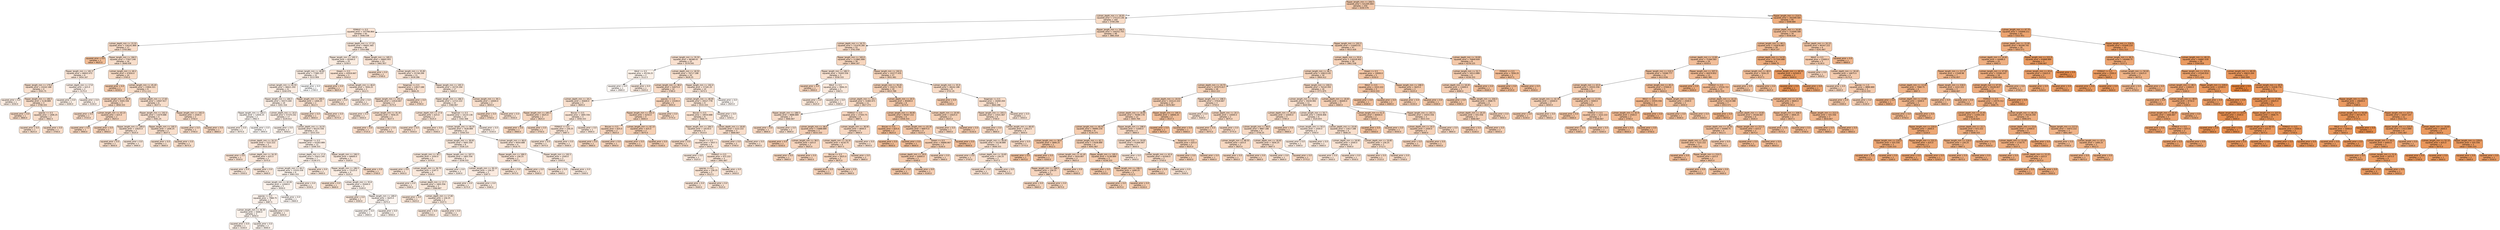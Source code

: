 digraph Tree {
node [shape=box, style="filled, rounded", color="black", fontname="helvetica"] ;
edge [fontname="helvetica"] ;
0 [label="flipper_length_mm <= 206.5\nsquared_error = 631495.804\nsamples = 259\nvalue = 4200.579", fillcolor="#f4caac"] ;
1 [label="culmen_depth_mm <= 18.05\nsquared_error = 175123.136\nsamples = 164\nvalue = 3709.299", fillcolor="#f8dcc7"] ;
0 -> 1 [labeldistance=2.5, labelangle=45, headlabel="True"] ;
2 [label="FEMALE <= 0.5\nsquared_error = 107766.864\nsamples = 65\nvalue = 3446.538", fillcolor="#fae5d6"] ;
1 -> 2 ;
3 [label="culmen_depth_mm <= 15.55\nsquared_error = 126141.869\nsamples = 17\nvalue = 3705.882", fillcolor="#f8dcc8"] ;
2 -> 3 ;
4 [label="squared_error = 0.0\nsamples = 1\nvalue = 4625.0", fillcolor="#f1bc95"] ;
3 -> 4 ;
5 [label="flipper_length_mm <= 184.5\nsquared_error = 77927.246\nsamples = 16\nvalue = 3648.438", fillcolor="#f8decb"] ;
3 -> 5 ;
6 [label="flipper_length_mm <= 181.5\nsquared_error = 68003.472\nsamples = 6\nvalue = 3454.167", fillcolor="#fae5d6"] ;
5 -> 6 ;
7 [label="flipper_length_mm <= 179.0\nsquared_error = 43242.188\nsamples = 4\nvalue = 3593.75", fillcolor="#f9e0ce"] ;
6 -> 7 ;
8 [label="squared_error = 0.0\nsamples = 1\nvalue = 3250.0", fillcolor="#fbece1"] ;
7 -> 8 ;
9 [label="flipper_length_mm <= 180.5\nsquared_error = 5138.889\nsamples = 3\nvalue = 3708.333", fillcolor="#f8dcc8"] ;
7 -> 9 ;
10 [label="squared_error = 0.0\nsamples = 1\nvalue = 3800.0", fillcolor="#f7d8c2"] ;
9 -> 10 ;
11 [label="species <= 0.5\nsquared_error = 1406.25\nsamples = 2\nvalue = 3662.5", fillcolor="#f8ddca"] ;
9 -> 11 ;
12 [label="squared_error = 0.0\nsamples = 1\nvalue = 3625.0", fillcolor="#f8dfcc"] ;
11 -> 12 ;
13 [label="squared_error = 0.0\nsamples = 1\nvalue = 3700.0", fillcolor="#f8dcc8"] ;
11 -> 13 ;
14 [label="culmen_depth_mm <= 17.8\nsquared_error = 625.0\nsamples = 2\nvalue = 3175.0", fillcolor="#fceee5"] ;
6 -> 14 ;
15 [label="squared_error = 0.0\nsamples = 1\nvalue = 3200.0", fillcolor="#fbeee4"] ;
14 -> 15 ;
16 [label="squared_error = 0.0\nsamples = 1\nvalue = 3150.0", fillcolor="#fcefe6"] ;
14 -> 16 ;
17 [label="culmen_length_mm <= 40.2\nsquared_error = 47650.0\nsamples = 10\nvalue = 3765.0", fillcolor="#f7dac4"] ;
5 -> 17 ;
18 [label="squared_error = 0.0\nsamples = 1\nvalue = 4250.0", fillcolor="#f4c9aa"] ;
17 -> 18 ;
19 [label="culmen_length_mm <= 45.45\nsquared_error = 23904.321\nsamples = 9\nvalue = 3711.111", fillcolor="#f8dcc7"] ;
17 -> 19 ;
20 [label="culmen_length_mm <= 40.9\nsquared_error = 9305.556\nsamples = 3\nvalue = 3858.333", fillcolor="#f7d6bf"] ;
19 -> 20 ;
21 [label="squared_error = 0.0\nsamples = 1\nvalue = 3725.0", fillcolor="#f8dbc7"] ;
20 -> 21 ;
22 [label="culmen_length_mm <= 43.15\nsquared_error = 625.0\nsamples = 2\nvalue = 3925.0", fillcolor="#f6d4bc"] ;
20 -> 22 ;
23 [label="squared_error = 0.0\nsamples = 1\nvalue = 3900.0", fillcolor="#f6d5bd"] ;
22 -> 23 ;
24 [label="squared_error = 0.0\nsamples = 1\nvalue = 3950.0", fillcolor="#f6d3ba"] ;
22 -> 24 ;
25 [label="culmen_depth_mm <= 17.65\nsquared_error = 14947.917\nsamples = 6\nvalue = 3637.5", fillcolor="#f8decb"] ;
19 -> 25 ;
26 [label="flipper_length_mm <= 192.0\nsquared_error = 11679.688\nsamples = 4\nvalue = 3581.25", fillcolor="#f9e0cf"] ;
25 -> 26 ;
27 [label="flipper_length_mm <= 189.0\nsquared_error = 15625.0\nsamples = 2\nvalue = 3525.0", fillcolor="#f9e2d2"] ;
26 -> 27 ;
28 [label="squared_error = 0.0\nsamples = 1\nvalue = 3650.0", fillcolor="#f8decb"] ;
27 -> 28 ;
29 [label="squared_error = 0.0\nsamples = 1\nvalue = 3400.0", fillcolor="#fae7d9"] ;
27 -> 29 ;
30 [label="flipper_length_mm <= 195.5\nsquared_error = 1406.25\nsamples = 2\nvalue = 3637.5", fillcolor="#f8decb"] ;
26 -> 30 ;
31 [label="squared_error = 0.0\nsamples = 1\nvalue = 3600.0", fillcolor="#f8e0ce"] ;
30 -> 31 ;
32 [label="squared_error = 0.0\nsamples = 1\nvalue = 3675.0", fillcolor="#f8ddc9"] ;
30 -> 32 ;
33 [label="flipper_length_mm <= 192.0\nsquared_error = 2500.0\nsamples = 2\nvalue = 3750.0", fillcolor="#f7dac5"] ;
25 -> 33 ;
34 [label="squared_error = 0.0\nsamples = 1\nvalue = 3700.0", fillcolor="#f8dcc8"] ;
33 -> 34 ;
35 [label="squared_error = 0.0\nsamples = 1\nvalue = 3800.0", fillcolor="#f7d8c2"] ;
33 -> 35 ;
36 [label="culmen_depth_mm <= 17.15\nsquared_error = 69001.465\nsamples = 48\nvalue = 3354.688", fillcolor="#fae8db"] ;
2 -> 36 ;
37 [label="flipper_length_mm <= 195.5\nsquared_error = 85564.0\nsamples = 25\nvalue = 3256.0", fillcolor="#fbece0"] ;
36 -> 37 ;
38 [label="culmen_length_mm <= 46.85\nsquared_error = 77985.537\nsamples = 22\nvalue = 3215.909", fillcolor="#fbede3"] ;
37 -> 38 ;
39 [label="culmen_length_mm <= 45.55\nsquared_error = 68421.202\nsamples = 21\nvalue = 3240.476", fillcolor="#fbece1"] ;
38 -> 39 ;
40 [label="flipper_length_mm <= 184.5\nsquared_error = 59373.269\nsamples = 19\nvalue = 3201.316", fillcolor="#fbede3"] ;
39 -> 40 ;
41 [label="flipper_length_mm <= 183.5\nsquared_error = 12656.25\nsamples = 2\nvalue = 2962.5", fillcolor="#fdf6f1"] ;
40 -> 41 ;
42 [label="squared_error = 0.0\nsamples = 1\nvalue = 3075.0", fillcolor="#fcf2ea"] ;
41 -> 42 ;
43 [label="squared_error = 0.0\nsamples = 1\nvalue = 2850.0", fillcolor="#fefaf7"] ;
41 -> 43 ;
44 [label="culmen_depth_mm <= 16.0\nsquared_error = 57370.242\nsamples = 17\nvalue = 3229.412", fillcolor="#fbece2"] ;
40 -> 44 ;
45 [label="squared_error = 0.0\nsamples = 2\nvalue = 3050.0", fillcolor="#fcf3ec"] ;
44 -> 45 ;
46 [label="culmen_depth_mm <= 16.55\nsquared_error = 60155.556\nsamples = 15\nvalue = 3253.333", fillcolor="#fbece1"] ;
44 -> 46 ;
47 [label="culmen_depth_mm <= 16.15\nsquared_error = 7222.222\nsamples = 3\nvalue = 3433.333", fillcolor="#fae5d7"] ;
46 -> 47 ;
48 [label="squared_error = 0.0\nsamples = 1\nvalue = 3550.0", fillcolor="#f9e1d0"] ;
47 -> 48 ;
49 [label="culmen_depth_mm <= 16.35\nsquared_error = 625.0\nsamples = 2\nvalue = 3375.0", fillcolor="#fae7da"] ;
47 -> 49 ;
50 [label="squared_error = 0.0\nsamples = 1\nvalue = 3350.0", fillcolor="#fae8db"] ;
49 -> 50 ;
51 [label="squared_error = 0.0\nsamples = 1\nvalue = 3400.0", fillcolor="#fae7d9"] ;
49 -> 51 ;
52 [label="Torgersen <= 0.5\nsquared_error = 63263.889\nsamples = 12\nvalue = 3208.333", fillcolor="#fbede3"] ;
46 -> 52 ;
53 [label="culmen_depth_mm <= 17.0\nsquared_error = 25612.245\nsamples = 7\nvalue = 3128.571", fillcolor="#fcf0e7"] ;
52 -> 53 ;
54 [label="culmen_length_mm <= 44.2\nsquared_error = 15555.556\nsamples = 6\nvalue = 3083.333", fillcolor="#fcf2ea"] ;
53 -> 54 ;
55 [label="culmen_length_mm <= 42.05\nsquared_error = 12000.0\nsamples = 5\nvalue = 3050.0", fillcolor="#fcf3ec"] ;
54 -> 55 ;
56 [label="species <= 0.5\nsquared_error = 7968.75\nsamples = 4\nvalue = 3087.5", fillcolor="#fcf1ea"] ;
55 -> 56 ;
57 [label="culmen_length_mm <= 36.35\nsquared_error = 5000.0\nsamples = 3\nvalue = 3050.0", fillcolor="#fcf3ec"] ;
56 -> 57 ;
58 [label="squared_error = 0.0\nsamples = 1\nvalue = 3150.0", fillcolor="#fcefe6"] ;
57 -> 58 ;
59 [label="squared_error = 0.0\nsamples = 2\nvalue = 3000.0", fillcolor="#fdf4ee"] ;
57 -> 59 ;
60 [label="squared_error = 0.0\nsamples = 1\nvalue = 3200.0", fillcolor="#fbeee4"] ;
56 -> 60 ;
61 [label="squared_error = 0.0\nsamples = 1\nvalue = 2900.0", fillcolor="#fef8f4"] ;
55 -> 61 ;
62 [label="squared_error = 0.0\nsamples = 1\nvalue = 3250.0", fillcolor="#fbece1"] ;
54 -> 62 ;
63 [label="squared_error = 0.0\nsamples = 1\nvalue = 3400.0", fillcolor="#fae7d9"] ;
53 -> 63 ;
64 [label="flipper_length_mm <= 190.5\nsquared_error = 94600.0\nsamples = 5\nvalue = 3320.0", fillcolor="#fbe9dd"] ;
52 -> 64 ;
65 [label="flipper_length_mm <= 186.5\nsquared_error = 73125.0\nsamples = 4\nvalue = 3225.0", fillcolor="#fbede2"] ;
64 -> 65 ;
66 [label="squared_error = 0.0\nsamples = 1\nvalue = 3600.0", fillcolor="#f8e0ce"] ;
65 -> 66 ;
67 [label="culmen_length_mm <= 35.8\nsquared_error = 35000.0\nsamples = 3\nvalue = 3100.0", fillcolor="#fcf1e9"] ;
65 -> 67 ;
68 [label="squared_error = 0.0\nsamples = 1\nvalue = 3350.0", fillcolor="#fae8db"] ;
67 -> 68 ;
69 [label="flipper_length_mm <= 189.0\nsquared_error = 5625.0\nsamples = 2\nvalue = 2975.0", fillcolor="#fdf5f0"] ;
67 -> 69 ;
70 [label="squared_error = 0.0\nsamples = 1\nvalue = 2900.0", fillcolor="#fef8f4"] ;
69 -> 70 ;
71 [label="squared_error = 0.0\nsamples = 1\nvalue = 3050.0", fillcolor="#fcf3ec"] ;
69 -> 71 ;
72 [label="squared_error = 0.0\nsamples = 1\nvalue = 3700.0", fillcolor="#f8dcc8"] ;
64 -> 72 ;
73 [label="flipper_length_mm <= 189.5\nsquared_error = 1406.25\nsamples = 2\nvalue = 3612.5", fillcolor="#f8dfcd"] ;
39 -> 73 ;
74 [label="squared_error = 0.0\nsamples = 1\nvalue = 3650.0", fillcolor="#f8decb"] ;
73 -> 74 ;
75 [label="squared_error = 0.0\nsamples = 1\nvalue = 3575.0", fillcolor="#f9e0cf"] ;
73 -> 75 ;
76 [label="squared_error = 0.0\nsamples = 1\nvalue = 2700.0", fillcolor="#ffffff"] ;
38 -> 76 ;
77 [label="Dream <= 0.5\nsquared_error = 42916.667\nsamples = 3\nvalue = 3550.0", fillcolor="#f9e1d0"] ;
37 -> 77 ;
78 [label="squared_error = 0.0\nsamples = 1\nvalue = 3825.0", fillcolor="#f7d8c1"] ;
77 -> 78 ;
79 [label="culmen_length_mm <= 46.8\nsquared_error = 7656.25\nsamples = 2\nvalue = 3412.5", fillcolor="#fae6d8"] ;
77 -> 79 ;
80 [label="squared_error = 0.0\nsamples = 1\nvalue = 3500.0", fillcolor="#f9e3d3"] ;
79 -> 80 ;
81 [label="squared_error = 0.0\nsamples = 1\nvalue = 3325.0", fillcolor="#fae9dd"] ;
79 -> 81 ;
82 [label="flipper_length_mm <= 185.5\nsquared_error = 28905.955\nsamples = 23\nvalue = 3461.957", fillcolor="#f9e4d5"] ;
36 -> 82 ;
83 [label="squared_error = 0.0\nsamples = 2\nvalue = 3700.0", fillcolor="#f8dcc8"] ;
82 -> 83 ;
84 [label="culmen_length_mm <= 35.85\nsquared_error = 25748.299\nsamples = 21\nvalue = 3439.286", fillcolor="#fae5d6"] ;
82 -> 84 ;
85 [label="Torgersen <= 0.5\nsquared_error = 12617.188\nsamples = 4\nvalue = 3606.25", fillcolor="#f8dfcd"] ;
84 -> 85 ;
86 [label="flipper_length_mm <= 191.0\nsquared_error = 12916.667\nsamples = 3\nvalue = 3575.0", fillcolor="#f9e0cf"] ;
85 -> 86 ;
87 [label="squared_error = 0.0\nsamples = 1\nvalue = 3450.0", fillcolor="#fae5d6"] ;
86 -> 87 ;
88 [label="culmen_length_mm <= 35.35\nsquared_error = 7656.25\nsamples = 2\nvalue = 3637.5", fillcolor="#f8decb"] ;
86 -> 88 ;
89 [label="squared_error = 0.0\nsamples = 1\nvalue = 3725.0", fillcolor="#f8dbc7"] ;
88 -> 89 ;
90 [label="squared_error = 0.0\nsamples = 1\nvalue = 3550.0", fillcolor="#f9e1d0"] ;
88 -> 90 ;
91 [label="squared_error = 0.0\nsamples = 1\nvalue = 3700.0", fillcolor="#f8dcc8"] ;
85 -> 91 ;
92 [label="flipper_length_mm <= 195.5\nsquared_error = 20735.294\nsamples = 17\nvalue = 3400.0", fillcolor="#fae7d9"] ;
84 -> 92 ;
93 [label="flipper_length_mm <= 186.5\nsquared_error = 12722.222\nsamples = 15\nvalue = 3366.667", fillcolor="#fae8da"] ;
92 -> 93 ;
94 [label="culmen_depth_mm <= 17.6\nsquared_error = 625.0\nsamples = 2\nvalue = 3525.0", fillcolor="#f9e2d2"] ;
93 -> 94 ;
95 [label="squared_error = 0.0\nsamples = 1\nvalue = 3550.0", fillcolor="#f9e1d0"] ;
94 -> 95 ;
96 [label="squared_error = 0.0\nsamples = 1\nvalue = 3500.0", fillcolor="#f9e3d3"] ;
94 -> 96 ;
97 [label="Torgersen <= 0.5\nsquared_error = 10133.136\nsamples = 13\nvalue = 3342.308", fillcolor="#fae9dc"] ;
93 -> 97 ;
98 [label="culmen_length_mm <= 40.55\nsquared_error = 7638.889\nsamples = 12\nvalue = 3358.333", fillcolor="#fae8db"] ;
97 -> 98 ;
99 [label="culmen_length_mm <= 38.65\nsquared_error = 5693.359\nsamples = 8\nvalue = 3328.125", fillcolor="#fae9dc"] ;
98 -> 99 ;
100 [label="culmen_length_mm <= 36.1\nsquared_error = 3350.0\nsamples = 5\nvalue = 3370.0", fillcolor="#fae8da"] ;
99 -> 100 ;
101 [label="squared_error = 0.0\nsamples = 1\nvalue = 3450.0", fillcolor="#fae5d6"] ;
100 -> 101 ;
102 [label="culmen_length_mm <= 36.75\nsquared_error = 2187.5\nsamples = 4\nvalue = 3350.0", fillcolor="#fae8db"] ;
100 -> 102 ;
103 [label="squared_error = 0.0\nsamples = 1\nvalue = 3300.0", fillcolor="#fbeade"] ;
102 -> 103 ;
104 [label="culmen_depth_mm <= 17.7\nsquared_error = 1805.556\nsamples = 3\nvalue = 3366.667", fillcolor="#fae8da"] ;
102 -> 104 ;
105 [label="squared_error = 0.0\nsamples = 1\nvalue = 3425.0", fillcolor="#fae6d7"] ;
104 -> 105 ;
106 [label="culmen_depth_mm <= 17.85\nsquared_error = 156.25\nsamples = 2\nvalue = 3337.5", fillcolor="#fae9dc"] ;
104 -> 106 ;
107 [label="squared_error = 0.0\nsamples = 1\nvalue = 3350.0", fillcolor="#fae8db"] ;
106 -> 107 ;
108 [label="squared_error = 0.0\nsamples = 1\nvalue = 3325.0", fillcolor="#fae9dd"] ;
106 -> 108 ;
109 [label="flipper_length_mm <= 187.5\nsquared_error = 1805.556\nsamples = 3\nvalue = 3258.333", fillcolor="#fbebe0"] ;
99 -> 109 ;
110 [label="squared_error = 0.0\nsamples = 1\nvalue = 3200.0", fillcolor="#fbeee4"] ;
109 -> 110 ;
111 [label="culmen_length_mm <= 39.15\nsquared_error = 156.25\nsamples = 2\nvalue = 3287.5", fillcolor="#fbeadf"] ;
109 -> 111 ;
112 [label="squared_error = 0.0\nsamples = 1\nvalue = 3275.0", fillcolor="#fbebdf"] ;
111 -> 112 ;
113 [label="squared_error = 0.0\nsamples = 1\nvalue = 3300.0", fillcolor="#fbeade"] ;
111 -> 113 ;
114 [label="culmen_length_mm <= 46.6\nsquared_error = 6054.688\nsamples = 4\nvalue = 3418.75", fillcolor="#fae6d7"] ;
98 -> 114 ;
115 [label="flipper_length_mm <= 189.5\nsquared_error = 156.25\nsamples = 2\nvalue = 3487.5", fillcolor="#f9e3d4"] ;
114 -> 115 ;
116 [label="squared_error = 0.0\nsamples = 1\nvalue = 3475.0", fillcolor="#f9e4d4"] ;
115 -> 116 ;
117 [label="squared_error = 0.0\nsamples = 1\nvalue = 3500.0", fillcolor="#f9e3d3"] ;
115 -> 117 ;
118 [label="flipper_length_mm <= 192.5\nsquared_error = 2500.0\nsamples = 2\nvalue = 3350.0", fillcolor="#fae8db"] ;
114 -> 118 ;
119 [label="squared_error = 0.0\nsamples = 1\nvalue = 3400.0", fillcolor="#fae7d9"] ;
118 -> 119 ;
120 [label="squared_error = 0.0\nsamples = 1\nvalue = 3300.0", fillcolor="#fbeade"] ;
118 -> 120 ;
121 [label="squared_error = 0.0\nsamples = 1\nvalue = 3150.0", fillcolor="#fcefe6"] ;
97 -> 121 ;
122 [label="culmen_length_mm <= 39.1\nsquared_error = 10000.0\nsamples = 2\nvalue = 3650.0", fillcolor="#f8decb"] ;
92 -> 122 ;
123 [label="squared_error = 0.0\nsamples = 1\nvalue = 3750.0", fillcolor="#f7dac5"] ;
122 -> 123 ;
124 [label="squared_error = 0.0\nsamples = 1\nvalue = 3550.0", fillcolor="#f9e1d0"] ;
122 -> 124 ;
125 [label="flipper_length_mm <= 194.5\nsquared_error = 144252.755\nsamples = 99\nvalue = 3881.818", fillcolor="#f6d6be"] ;
1 -> 125 ;
126 [label="culmen_depth_mm <= 18.75\nsquared_error = 131476.285\nsamples = 52\nvalue = 3761.058", fillcolor="#f7dac5"] ;
125 -> 126 ;
127 [label="culmen_length_mm <= 35.55\nsquared_error = 98388.43\nsamples = 22\nvalue = 3579.545", fillcolor="#f9e0cf"] ;
126 -> 127 ;
128 [label="MALE <= 0.5\nsquared_error = 45156.25\nsamples = 2\nvalue = 3112.5", fillcolor="#fcf1e8"] ;
127 -> 128 ;
129 [label="squared_error = 0.0\nsamples = 1\nvalue = 2900.0", fillcolor="#fef8f4"] ;
128 -> 129 ;
130 [label="squared_error = 0.0\nsamples = 1\nvalue = 3325.0", fillcolor="#fae9dd"] ;
128 -> 130 ;
131 [label="culmen_depth_mm <= 18.55\nsquared_error = 79717.188\nsamples = 20\nvalue = 3626.25", fillcolor="#f8dfcc"] ;
127 -> 131 ;
132 [label="culmen_length_mm <= 38.0\nsquared_error = 54975.0\nsamples = 10\nvalue = 3780.0", fillcolor="#f7d9c4"] ;
131 -> 132 ;
133 [label="culmen_depth_mm <= 18.2\nsquared_error = 35600.0\nsamples = 5\nvalue = 3605.0", fillcolor="#f8dfcd"] ;
132 -> 133 ;
134 [label="flipper_length_mm <= 185.5\nsquared_error = 5625.0\nsamples = 2\nvalue = 3825.0", fillcolor="#f7d8c1"] ;
133 -> 134 ;
135 [label="squared_error = 0.0\nsamples = 1\nvalue = 3900.0", fillcolor="#f6d5bd"] ;
134 -> 135 ;
136 [label="squared_error = 0.0\nsamples = 1\nvalue = 3750.0", fillcolor="#f7dac5"] ;
134 -> 136 ;
137 [label="Biscoe <= 0.5\nsquared_error = 1805.556\nsamples = 3\nvalue = 3458.333", fillcolor="#fae4d5"] ;
133 -> 137 ;
138 [label="FEMALE <= 0.5\nsquared_error = 156.25\nsamples = 2\nvalue = 3487.5", fillcolor="#f9e3d4"] ;
137 -> 138 ;
139 [label="squared_error = 0.0\nsamples = 1\nvalue = 3475.0", fillcolor="#f9e4d4"] ;
138 -> 139 ;
140 [label="squared_error = 0.0\nsamples = 1\nvalue = 3500.0", fillcolor="#f9e3d3"] ;
138 -> 140 ;
141 [label="squared_error = 0.0\nsamples = 1\nvalue = 3400.0", fillcolor="#fae7d9"] ;
137 -> 141 ;
142 [label="species <= 1.0\nsquared_error = 13100.0\nsamples = 5\nvalue = 3955.0", fillcolor="#f6d3ba"] ;
132 -> 142 ;
143 [label="flipper_length_mm <= 191.0\nsquared_error = 6250.0\nsamples = 4\nvalue = 4000.0", fillcolor="#f6d2b8"] ;
142 -> 143 ;
144 [label="Biscoe <= 0.5\nsquared_error = 625.0\nsamples = 2\nvalue = 3925.0", fillcolor="#f6d4bc"] ;
143 -> 144 ;
145 [label="squared_error = 0.0\nsamples = 1\nvalue = 3900.0", fillcolor="#f6d5bd"] ;
144 -> 145 ;
146 [label="squared_error = 0.0\nsamples = 1\nvalue = 3950.0", fillcolor="#f6d3ba"] ;
144 -> 146 ;
147 [label="culmen_length_mm <= 42.15\nsquared_error = 625.0\nsamples = 2\nvalue = 4075.0", fillcolor="#f5cfb3"] ;
143 -> 147 ;
148 [label="squared_error = 0.0\nsamples = 1\nvalue = 4050.0", fillcolor="#f5d0b5"] ;
147 -> 148 ;
149 [label="squared_error = 0.0\nsamples = 1\nvalue = 4100.0", fillcolor="#f5ceb2"] ;
147 -> 149 ;
150 [label="squared_error = 0.0\nsamples = 1\nvalue = 3775.0", fillcolor="#f7d9c4"] ;
142 -> 150 ;
151 [label="flipper_length_mm <= 192.0\nsquared_error = 57181.25\nsamples = 10\nvalue = 3472.5", fillcolor="#f9e4d5"] ;
131 -> 151 ;
152 [label="culmen_length_mm <= 48.95\nsquared_error = 26527.778\nsamples = 9\nvalue = 3533.333", fillcolor="#f9e2d1"] ;
151 -> 152 ;
153 [label="Biscoe <= 0.5\nsquared_error = 18554.688\nsamples = 8\nvalue = 3568.75", fillcolor="#f9e1cf"] ;
152 -> 153 ;
154 [label="flipper_length_mm <= 184.5\nsquared_error = 19150.0\nsamples = 5\nvalue = 3510.0", fillcolor="#f9e3d2"] ;
153 -> 154 ;
155 [label="squared_error = 0.0\nsamples = 1\nvalue = 3750.0", fillcolor="#f7dac5"] ;
154 -> 155 ;
156 [label="Dream <= 0.5\nsquared_error = 5937.5\nsamples = 4\nvalue = 3450.0", fillcolor="#fae5d6"] ;
154 -> 156 ;
157 [label="squared_error = 0.0\nsamples = 1\nvalue = 3325.0", fillcolor="#fae9dd"] ;
156 -> 157 ;
158 [label="FEMALE <= 0.5\nsquared_error = 972.222\nsamples = 3\nvalue = 3491.667", fillcolor="#f9e3d3"] ;
156 -> 158 ;
159 [label="species <= 0.5\nsquared_error = 156.25\nsamples = 2\nvalue = 3512.5", fillcolor="#f9e3d2"] ;
158 -> 159 ;
160 [label="squared_error = 0.0\nsamples = 1\nvalue = 3500.0", fillcolor="#f9e3d3"] ;
159 -> 160 ;
161 [label="squared_error = 0.0\nsamples = 1\nvalue = 3525.0", fillcolor="#f9e2d2"] ;
159 -> 161 ;
162 [label="squared_error = 0.0\nsamples = 1\nvalue = 3450.0", fillcolor="#fae5d6"] ;
158 -> 162 ;
163 [label="culmen_depth_mm <= 18.65\nsquared_error = 2222.222\nsamples = 3\nvalue = 3666.667", fillcolor="#f8ddca"] ;
153 -> 163 ;
164 [label="squared_error = 0.0\nsamples = 2\nvalue = 3700.0", fillcolor="#f8dcc8"] ;
163 -> 164 ;
165 [label="squared_error = 0.0\nsamples = 1\nvalue = 3600.0", fillcolor="#f8e0ce"] ;
163 -> 165 ;
166 [label="squared_error = 0.0\nsamples = 1\nvalue = 3250.0", fillcolor="#fbece1"] ;
152 -> 166 ;
167 [label="squared_error = 0.0\nsamples = 1\nvalue = 2925.0", fillcolor="#fdf7f3"] ;
151 -> 167 ;
168 [label="flipper_length_mm <= 183.0\nsquared_error = 113861.806\nsamples = 30\nvalue = 3894.167", fillcolor="#f6d5bd"] ;
126 -> 168 ;
169 [label="flipper_length_mm <= 180.5\nsquared_error = 79305.556\nsamples = 3\nvalue = 3558.333", fillcolor="#f9e1d0"] ;
168 -> 169 ;
170 [label="squared_error = 0.0\nsamples = 1\nvalue = 3950.0", fillcolor="#f6d3ba"] ;
169 -> 170 ;
171 [label="MALE <= 0.5\nsquared_error = 3906.25\nsamples = 2\nvalue = 3362.5", fillcolor="#fae8db"] ;
169 -> 171 ;
172 [label="squared_error = 0.0\nsamples = 1\nvalue = 3425.0", fillcolor="#fae6d7"] ;
171 -> 172 ;
173 [label="squared_error = 0.0\nsamples = 1\nvalue = 3300.0", fillcolor="#fbeade"] ;
171 -> 173 ;
174 [label="flipper_length_mm <= 192.0\nsquared_error = 103777.435\nsamples = 27\nvalue = 3931.481", fillcolor="#f6d4bb"] ;
168 -> 174 ;
175 [label="culmen_length_mm <= 39.45\nsquared_error = 103171.745\nsamples = 19\nvalue = 4015.789", fillcolor="#f5d1b7"] ;
174 -> 175 ;
176 [label="culmen_depth_mm <= 19.1\nsquared_error = 31983.471\nsamples = 11\nvalue = 3827.273", fillcolor="#f7d8c1"] ;
175 -> 176 ;
177 [label="flipper_length_mm <= 188.5\nsquared_error = 8888.889\nsamples = 3\nvalue = 3666.667", fillcolor="#f8ddca"] ;
176 -> 177 ;
178 [label="squared_error = 0.0\nsamples = 1\nvalue = 3800.0", fillcolor="#f7d8c2"] ;
177 -> 178 ;
179 [label="squared_error = 0.0\nsamples = 2\nvalue = 3600.0", fillcolor="#f8e0ce"] ;
177 -> 179 ;
180 [label="FEMALE <= 0.5\nsquared_error = 27343.75\nsamples = 8\nvalue = 3887.5", fillcolor="#f6d5be"] ;
176 -> 180 ;
181 [label="culmen_length_mm <= 38.0\nsquared_error = 23888.889\nsamples = 3\nvalue = 4033.333", fillcolor="#f5d0b6"] ;
180 -> 181 ;
182 [label="squared_error = 0.0\nsamples = 1\nvalue = 4250.0", fillcolor="#f4c9aa"] ;
181 -> 182 ;
183 [label="culmen_length_mm <= 38.5\nsquared_error = 625.0\nsamples = 2\nvalue = 3925.0", fillcolor="#f6d4bc"] ;
181 -> 183 ;
184 [label="squared_error = 0.0\nsamples = 1\nvalue = 3900.0", fillcolor="#f6d5bd"] ;
183 -> 184 ;
185 [label="squared_error = 0.0\nsamples = 1\nvalue = 3950.0", fillcolor="#f6d3ba"] ;
183 -> 185 ;
186 [label="culmen_length_mm <= 38.95\nsquared_error = 9000.0\nsamples = 5\nvalue = 3800.0", fillcolor="#f7d8c2"] ;
180 -> 186 ;
187 [label="culmen_depth_mm <= 19.35\nsquared_error = 4218.75\nsamples = 4\nvalue = 3837.5", fillcolor="#f7d7c0"] ;
186 -> 187 ;
188 [label="Biscoe <= 0.5\nsquared_error = 5625.0\nsamples = 2\nvalue = 3875.0", fillcolor="#f7d6be"] ;
187 -> 188 ;
189 [label="squared_error = 0.0\nsamples = 1\nvalue = 3950.0", fillcolor="#f6d3ba"] ;
188 -> 189 ;
190 [label="squared_error = 0.0\nsamples = 1\nvalue = 3800.0", fillcolor="#f7d8c2"] ;
188 -> 190 ;
191 [label="squared_error = 0.0\nsamples = 2\nvalue = 3800.0", fillcolor="#f7d8c2"] ;
187 -> 191 ;
192 [label="squared_error = 0.0\nsamples = 1\nvalue = 3650.0", fillcolor="#f8decb"] ;
186 -> 192 ;
193 [label="culmen_depth_mm <= 20.5\nsquared_error = 85000.0\nsamples = 8\nvalue = 4275.0", fillcolor="#f4c8a8"] ;
175 -> 193 ;
194 [label="culmen_length_mm <= 39.95\nsquared_error = 80347.222\nsamples = 6\nvalue = 4358.333", fillcolor="#f3c5a4"] ;
193 -> 194 ;
195 [label="Biscoe <= 0.5\nsquared_error = 625.0\nsamples = 2\nvalue = 4625.0", fillcolor="#f1bc95"] ;
194 -> 195 ;
196 [label="squared_error = 0.0\nsamples = 1\nvalue = 4650.0", fillcolor="#f1bb94"] ;
195 -> 196 ;
197 [label="squared_error = 0.0\nsamples = 1\nvalue = 4600.0", fillcolor="#f1bc96"] ;
195 -> 197 ;
198 [label="culmen_length_mm <= 43.35\nsquared_error = 66875.0\nsamples = 4\nvalue = 4225.0", fillcolor="#f4caab"] ;
194 -> 198 ;
199 [label="Dream <= 0.5\nsquared_error = 26666.667\nsamples = 3\nvalue = 4100.0", fillcolor="#f5ceb2"] ;
198 -> 199 ;
200 [label="culmen_depth_mm <= 19.0\nsquared_error = 10000.0\nsamples = 2\nvalue = 4200.0", fillcolor="#f4caac"] ;
199 -> 200 ;
201 [label="squared_error = 0.0\nsamples = 1\nvalue = 4300.0", fillcolor="#f3c7a7"] ;
200 -> 201 ;
202 [label="squared_error = 0.0\nsamples = 1\nvalue = 4100.0", fillcolor="#f5ceb2"] ;
200 -> 202 ;
203 [label="squared_error = 0.0\nsamples = 1\nvalue = 3900.0", fillcolor="#f6d5bd"] ;
199 -> 203 ;
204 [label="squared_error = 0.0\nsamples = 1\nvalue = 4600.0", fillcolor="#f1bc96"] ;
198 -> 204 ;
205 [label="culmen_depth_mm <= 20.95\nsquared_error = 15625.0\nsamples = 2\nvalue = 4025.0", fillcolor="#f5d1b6"] ;
193 -> 205 ;
206 [label="squared_error = 0.0\nsamples = 1\nvalue = 3900.0", fillcolor="#f6d5bd"] ;
205 -> 206 ;
207 [label="squared_error = 0.0\nsamples = 1\nvalue = 4150.0", fillcolor="#f5ccaf"] ;
205 -> 207 ;
208 [label="culmen_length_mm <= 35.9\nsquared_error = 48242.188\nsamples = 8\nvalue = 3731.25", fillcolor="#f8dbc6"] ;
174 -> 208 ;
209 [label="squared_error = 0.0\nsamples = 1\nvalue = 4200.0", fillcolor="#f4caac"] ;
208 -> 209 ;
210 [label="Torgersen <= 0.5\nsquared_error = 19260.204\nsamples = 7\nvalue = 3664.286", fillcolor="#f8ddca"] ;
208 -> 210 ;
211 [label="flipper_length_mm <= 193.5\nsquared_error = 13541.667\nsamples = 6\nvalue = 3700.0", fillcolor="#f8dcc8"] ;
210 -> 211 ;
212 [label="squared_error = 0.0\nsamples = 2\nvalue = 3800.0", fillcolor="#f7d8c2"] ;
211 -> 212 ;
213 [label="culmen_length_mm <= 48.65\nsquared_error = 12812.5\nsamples = 4\nvalue = 3650.0", fillcolor="#f8decb"] ;
211 -> 213 ;
214 [label="culmen_length_mm <= 39.45\nsquared_error = 10138.889\nsamples = 3\nvalue = 3608.333", fillcolor="#f8dfcd"] ;
213 -> 214 ;
215 [label="squared_error = 0.0\nsamples = 1\nvalue = 3750.0", fillcolor="#f7dac5"] ;
214 -> 215 ;
216 [label="culmen_depth_mm <= 19.85\nsquared_error = 156.25\nsamples = 2\nvalue = 3537.5", fillcolor="#f9e2d1"] ;
214 -> 216 ;
217 [label="squared_error = 0.0\nsamples = 1\nvalue = 3525.0", fillcolor="#f9e2d2"] ;
216 -> 217 ;
218 [label="squared_error = 0.0\nsamples = 1\nvalue = 3550.0", fillcolor="#f9e1d0"] ;
216 -> 218 ;
219 [label="squared_error = 0.0\nsamples = 1\nvalue = 3775.0", fillcolor="#f7d9c4"] ;
213 -> 219 ;
220 [label="squared_error = 0.0\nsamples = 1\nvalue = 3450.0", fillcolor="#fae5d6"] ;
210 -> 220 ;
221 [label="flipper_length_mm <= 202.5\nsquared_error = 124403.01\nsamples = 47\nvalue = 4015.426", fillcolor="#f5d1b7"] ;
125 -> 221 ;
222 [label="culmen_depth_mm <= 20.6\nsquared_error = 118328.402\nsamples = 39\nvalue = 3961.538", fillcolor="#f6d3ba"] ;
221 -> 222 ;
223 [label="culmen_length_mm <= 46.7\nsquared_error = 108215.83\nsamples = 34\nvalue = 3904.412", fillcolor="#f6d5bd"] ;
222 -> 223 ;
224 [label="culmen_depth_mm <= 19.75\nsquared_error = 107075.617\nsamples = 18\nvalue = 4022.222", fillcolor="#f5d1b6"] ;
223 -> 224 ;
225 [label="culmen_depth_mm <= 19.55\nsquared_error = 103122.222\nsamples = 15\nvalue = 4076.667", fillcolor="#f5cfb3"] ;
224 -> 225 ;
226 [label="culmen_depth_mm <= 18.95\nsquared_error = 78380.178\nsamples = 13\nvalue = 4005.769", fillcolor="#f6d1b7"] ;
225 -> 226 ;
227 [label="culmen_length_mm <= 40.55\nsquared_error = 39990.234\nsamples = 8\nvalue = 4134.375", fillcolor="#f5cdb0"] ;
226 -> 227 ;
228 [label="culmen_length_mm <= 38.9\nsquared_error = 3906.25\nsamples = 2\nvalue = 4412.5", fillcolor="#f3c3a1"] ;
227 -> 228 ;
229 [label="squared_error = 0.0\nsamples = 1\nvalue = 4475.0", fillcolor="#f2c19d"] ;
228 -> 229 ;
230 [label="squared_error = 0.0\nsamples = 1\nvalue = 4350.0", fillcolor="#f3c5a4"] ;
228 -> 230 ;
231 [label="culmen_length_mm <= 42.1\nsquared_error = 17638.889\nsamples = 6\nvalue = 4041.667", fillcolor="#f5d0b5"] ;
227 -> 231 ;
232 [label="culmen_length_mm <= 41.45\nsquared_error = 2916.667\nsamples = 3\nvalue = 3925.0", fillcolor="#f6d4bc"] ;
231 -> 232 ;
233 [label="flipper_length_mm <= 198.5\nsquared_error = 156.25\nsamples = 2\nvalue = 3887.5", fillcolor="#f6d5be"] ;
232 -> 233 ;
234 [label="squared_error = 0.0\nsamples = 1\nvalue = 3900.0", fillcolor="#f6d5bd"] ;
233 -> 234 ;
235 [label="squared_error = 0.0\nsamples = 1\nvalue = 3875.0", fillcolor="#f7d6be"] ;
233 -> 235 ;
236 [label="squared_error = 0.0\nsamples = 1\nvalue = 4000.0", fillcolor="#f6d2b8"] ;
232 -> 236 ;
237 [label="flipper_length_mm <= 195.5\nsquared_error = 5138.889\nsamples = 3\nvalue = 4158.333", fillcolor="#f4ccaf"] ;
231 -> 237 ;
238 [label="squared_error = 0.0\nsamples = 1\nvalue = 4250.0", fillcolor="#f4c9aa"] ;
237 -> 238 ;
239 [label="flipper_length_mm <= 196.5\nsquared_error = 1406.25\nsamples = 2\nvalue = 4112.5", fillcolor="#f5ceb1"] ;
237 -> 239 ;
240 [label="squared_error = 0.0\nsamples = 1\nvalue = 4075.0", fillcolor="#f5cfb3"] ;
239 -> 240 ;
241 [label="squared_error = 0.0\nsamples = 1\nvalue = 4150.0", fillcolor="#f5ccaf"] ;
239 -> 241 ;
242 [label="flipper_length_mm <= 198.0\nsquared_error = 71000.0\nsamples = 5\nvalue = 3800.0", fillcolor="#f7d8c2"] ;
226 -> 242 ;
243 [label="culmen_depth_mm <= 19.05\nsquared_error = 61666.667\nsamples = 3\nvalue = 3650.0", fillcolor="#f8decb"] ;
242 -> 243 ;
244 [label="squared_error = 0.0\nsamples = 1\nvalue = 3450.0", fillcolor="#fae5d6"] ;
243 -> 244 ;
245 [label="culmen_length_mm <= 42.6\nsquared_error = 62500.0\nsamples = 2\nvalue = 3750.0", fillcolor="#f7dac5"] ;
243 -> 245 ;
246 [label="squared_error = 0.0\nsamples = 1\nvalue = 4000.0", fillcolor="#f6d2b8"] ;
245 -> 246 ;
247 [label="squared_error = 0.0\nsamples = 1\nvalue = 3500.0", fillcolor="#f9e3d3"] ;
245 -> 247 ;
248 [label="Torgersen <= 0.5\nsquared_error = 625.0\nsamples = 2\nvalue = 4025.0", fillcolor="#f5d1b6"] ;
242 -> 248 ;
249 [label="squared_error = 0.0\nsamples = 1\nvalue = 4050.0", fillcolor="#f5d0b5"] ;
248 -> 249 ;
250 [label="squared_error = 0.0\nsamples = 1\nvalue = 4000.0", fillcolor="#f6d2b8"] ;
248 -> 250 ;
251 [label="flipper_length_mm <= 195.5\nsquared_error = 18906.25\nsamples = 2\nvalue = 4537.5", fillcolor="#f2bf9a"] ;
225 -> 251 ;
252 [label="squared_error = 0.0\nsamples = 1\nvalue = 4675.0", fillcolor="#f1ba92"] ;
251 -> 252 ;
253 [label="squared_error = 0.0\nsamples = 1\nvalue = 4400.0", fillcolor="#f3c4a2"] ;
251 -> 253 ;
254 [label="flipper_length_mm <= 198.5\nsquared_error = 37916.667\nsamples = 3\nvalue = 3750.0", fillcolor="#f7dac5"] ;
224 -> 254 ;
255 [label="squared_error = 0.0\nsamples = 1\nvalue = 3500.0", fillcolor="#f9e3d3"] ;
254 -> 255 ;
256 [label="culmen_depth_mm <= 20.3\nsquared_error = 10000.0\nsamples = 2\nvalue = 3875.0", fillcolor="#f7d6be"] ;
254 -> 256 ;
257 [label="squared_error = 0.0\nsamples = 1\nvalue = 3975.0", fillcolor="#f6d2b9"] ;
256 -> 257 ;
258 [label="squared_error = 0.0\nsamples = 1\nvalue = 3775.0", fillcolor="#f7d9c4"] ;
256 -> 258 ;
259 [label="flipper_length_mm <= 200.5\nsquared_error = 76318.359\nsamples = 16\nvalue = 3771.875", fillcolor="#f7d9c4"] ;
223 -> 259 ;
260 [label="culmen_length_mm <= 50.25\nsquared_error = 35030.992\nsamples = 11\nvalue = 3640.909", fillcolor="#f8decb"] ;
259 -> 260 ;
261 [label="culmen_depth_mm <= 19.25\nsquared_error = 10400.0\nsamples = 5\nvalue = 3785.0", fillcolor="#f7d9c3"] ;
260 -> 261 ;
262 [label="culmen_length_mm <= 49.6\nsquared_error = 8867.188\nsamples = 4\nvalue = 3756.25", fillcolor="#f7dac5"] ;
261 -> 262 ;
263 [label="culmen_length_mm <= 48.55\nsquared_error = 625.0\nsamples = 2\nvalue = 3825.0", fillcolor="#f7d8c1"] ;
262 -> 263 ;
264 [label="squared_error = 0.0\nsamples = 1\nvalue = 3850.0", fillcolor="#f7d7c0"] ;
263 -> 264 ;
265 [label="squared_error = 0.0\nsamples = 1\nvalue = 3800.0", fillcolor="#f7d8c2"] ;
263 -> 265 ;
266 [label="culmen_depth_mm <= 18.65\nsquared_error = 7656.25\nsamples = 2\nvalue = 3687.5", fillcolor="#f8dcc9"] ;
262 -> 266 ;
267 [label="squared_error = 0.0\nsamples = 1\nvalue = 3600.0", fillcolor="#f8e0ce"] ;
266 -> 267 ;
268 [label="squared_error = 0.0\nsamples = 1\nvalue = 3775.0", fillcolor="#f7d9c4"] ;
266 -> 268 ;
269 [label="squared_error = 0.0\nsamples = 1\nvalue = 3900.0", fillcolor="#f6d5bd"] ;
261 -> 269 ;
270 [label="culmen_length_mm <= 50.7\nsquared_error = 23836.806\nsamples = 6\nvalue = 3520.833", fillcolor="#f9e2d2"] ;
260 -> 270 ;
271 [label="culmen_length_mm <= 50.4\nsquared_error = 2500.0\nsamples = 2\nvalue = 3350.0", fillcolor="#fae8db"] ;
270 -> 271 ;
272 [label="squared_error = 0.0\nsamples = 1\nvalue = 3300.0", fillcolor="#fbeade"] ;
271 -> 272 ;
273 [label="squared_error = 0.0\nsamples = 1\nvalue = 3400.0", fillcolor="#fae7d9"] ;
271 -> 273 ;
274 [label="culmen_depth_mm <= 19.45\nsquared_error = 12617.188\nsamples = 4\nvalue = 3606.25", fillcolor="#f8dfcd"] ;
270 -> 274 ;
275 [label="culmen_depth_mm <= 18.95\nsquared_error = 2500.0\nsamples = 2\nvalue = 3500.0", fillcolor="#f9e3d3"] ;
274 -> 275 ;
276 [label="squared_error = 0.0\nsamples = 1\nvalue = 3450.0", fillcolor="#fae5d6"] ;
275 -> 276 ;
277 [label="squared_error = 0.0\nsamples = 1\nvalue = 3550.0", fillcolor="#f9e1d0"] ;
275 -> 277 ;
278 [label="culmen_depth_mm <= 19.85\nsquared_error = 156.25\nsamples = 2\nvalue = 3712.5", fillcolor="#f8dcc7"] ;
274 -> 278 ;
279 [label="squared_error = 0.0\nsamples = 1\nvalue = 3725.0", fillcolor="#f8dbc7"] ;
278 -> 279 ;
280 [label="squared_error = 0.0\nsamples = 1\nvalue = 3700.0", fillcolor="#f8dcc8"] ;
278 -> 280 ;
281 [label="culmen_depth_mm <= 18.65\nsquared_error = 46400.0\nsamples = 5\nvalue = 4060.0", fillcolor="#f5cfb4"] ;
259 -> 281 ;
282 [label="culmen_length_mm <= 51.4\nsquared_error = 40000.0\nsamples = 2\nvalue = 4250.0", fillcolor="#f4c9aa"] ;
281 -> 282 ;
283 [label="squared_error = 0.0\nsamples = 1\nvalue = 4450.0", fillcolor="#f2c29f"] ;
282 -> 283 ;
284 [label="squared_error = 0.0\nsamples = 1\nvalue = 4050.0", fillcolor="#f5d0b5"] ;
282 -> 284 ;
285 [label="flipper_length_mm <= 201.5\nsquared_error = 10555.556\nsamples = 3\nvalue = 3933.333", fillcolor="#f6d4bb"] ;
281 -> 285 ;
286 [label="culmen_depth_mm <= 19.3\nsquared_error = 2500.0\nsamples = 2\nvalue = 4000.0", fillcolor="#f6d2b8"] ;
285 -> 286 ;
287 [label="squared_error = 0.0\nsamples = 1\nvalue = 3950.0", fillcolor="#f6d3ba"] ;
286 -> 287 ;
288 [label="squared_error = 0.0\nsamples = 1\nvalue = 4050.0", fillcolor="#f5d0b5"] ;
286 -> 288 ;
289 [label="squared_error = 0.0\nsamples = 1\nvalue = 3800.0", fillcolor="#f7d8c2"] ;
285 -> 289 ;
290 [label="Dream <= 0.5\nsquared_error = 14000.0\nsamples = 5\nvalue = 4350.0", fillcolor="#f3c5a4"] ;
222 -> 290 ;
291 [label="MALE <= 0.5\nsquared_error = 2222.222\nsamples = 3\nvalue = 4433.333", fillcolor="#f2c2a0"] ;
290 -> 291 ;
292 [label="squared_error = 0.0\nsamples = 1\nvalue = 4500.0", fillcolor="#f2c09c"] ;
291 -> 292 ;
293 [label="squared_error = 0.0\nsamples = 2\nvalue = 4400.0", fillcolor="#f3c4a2"] ;
291 -> 293 ;
294 [label="flipper_length_mm <= 198.5\nsquared_error = 5625.0\nsamples = 2\nvalue = 4225.0", fillcolor="#f4caab"] ;
290 -> 294 ;
295 [label="squared_error = 0.0\nsamples = 1\nvalue = 4150.0", fillcolor="#f5ccaf"] ;
294 -> 295 ;
296 [label="squared_error = 0.0\nsamples = 1\nvalue = 4300.0", fillcolor="#f3c7a7"] ;
294 -> 296 ;
297 [label="culmen_depth_mm <= 19.95\nsquared_error = 70849.609\nsamples = 8\nvalue = 4278.125", fillcolor="#f4c8a8"] ;
221 -> 297 ;
298 [label="culmen_length_mm <= 52.7\nsquared_error = 34513.889\nsamples = 6\nvalue = 4158.333", fillcolor="#f4ccaf"] ;
297 -> 298 ;
299 [label="culmen_depth_mm <= 18.45\nsquared_error = 13400.0\nsamples = 5\nvalue = 4090.0", fillcolor="#f5ceb3"] ;
298 -> 299 ;
300 [label="squared_error = 0.0\nsamples = 1\nvalue = 4300.0", fillcolor="#f3c7a7"] ;
299 -> 300 ;
301 [label="flipper_length_mm <= 204.5\nsquared_error = 2968.75\nsamples = 4\nvalue = 4037.5", fillcolor="#f5d0b5"] ;
299 -> 301 ;
302 [label="culmen_depth_mm <= 19.25\nsquared_error = 555.556\nsamples = 3\nvalue = 4066.667", fillcolor="#f5cfb4"] ;
301 -> 302 ;
303 [label="squared_error = 0.0\nsamples = 1\nvalue = 4100.0", fillcolor="#f5ceb2"] ;
302 -> 303 ;
304 [label="squared_error = 0.0\nsamples = 2\nvalue = 4050.0", fillcolor="#f5d0b5"] ;
302 -> 304 ;
305 [label="squared_error = 0.0\nsamples = 1\nvalue = 3950.0", fillcolor="#f6d3ba"] ;
301 -> 305 ;
306 [label="squared_error = 0.0\nsamples = 1\nvalue = 4500.0", fillcolor="#f2c09c"] ;
298 -> 306 ;
307 [label="FEMALE <= 0.5\nsquared_error = 7656.25\nsamples = 2\nvalue = 4637.5", fillcolor="#f1bb94"] ;
297 -> 307 ;
308 [label="squared_error = 0.0\nsamples = 1\nvalue = 4725.0", fillcolor="#f0b890"] ;
307 -> 308 ;
309 [label="squared_error = 0.0\nsamples = 1\nvalue = 4550.0", fillcolor="#f2be99"] ;
307 -> 309 ;
310 [label="flipper_length_mm <= 214.5\nsquared_error = 283399.584\nsamples = 95\nvalue = 5048.684", fillcolor="#eead7e"] ;
0 -> 310 [labeldistance=2.5, labelangle=-45, headlabel="False"] ;
311 [label="culmen_depth_mm <= 16.85\nsquared_error = 153099.589\nsamples = 34\nvalue = 4556.618", fillcolor="#f2be99"] ;
310 -> 311 ;
312 [label="culmen_length_mm <= 48.3\nsquared_error = 142878.667\nsamples = 28\nvalue = 4624.107", fillcolor="#f1bc95"] ;
311 -> 312 ;
313 [label="culmen_depth_mm <= 13.95\nsquared_error = 75364.583\nsamples = 24\nvalue = 4550.0", fillcolor="#f2be99"] ;
312 -> 313 ;
314 [label="flipper_length_mm <= 210.5\nsquared_error = 74586.777\nsamples = 11\nvalue = 4413.636", fillcolor="#f3c3a1"] ;
313 -> 314 ;
315 [label="culmen_length_mm <= 43.0\nsquared_error = 20555.556\nsamples = 6\nvalue = 4216.667", fillcolor="#f4caac"] ;
314 -> 315 ;
316 [label="culmen_length_mm <= 42.35\nsquared_error = 10000.0\nsamples = 2\nvalue = 4050.0", fillcolor="#f5d0b5"] ;
315 -> 316 ;
317 [label="squared_error = 0.0\nsamples = 1\nvalue = 4150.0", fillcolor="#f5ccaf"] ;
316 -> 317 ;
318 [label="squared_error = 0.0\nsamples = 1\nvalue = 3950.0", fillcolor="#f6d3ba"] ;
316 -> 318 ;
319 [label="culmen_depth_mm <= 13.55\nsquared_error = 5000.0\nsamples = 4\nvalue = 4300.0", fillcolor="#f3c7a7"] ;
315 -> 319 ;
320 [label="squared_error = 0.0\nsamples = 1\nvalue = 4400.0", fillcolor="#f3c4a2"] ;
319 -> 320 ;
321 [label="FEMALE <= 0.5\nsquared_error = 2222.222\nsamples = 3\nvalue = 4266.667", fillcolor="#f4c8a9"] ;
319 -> 321 ;
322 [label="squared_error = 0.0\nsamples = 2\nvalue = 4300.0", fillcolor="#f3c7a7"] ;
321 -> 322 ;
323 [label="squared_error = 0.0\nsamples = 1\nvalue = 4200.0", fillcolor="#f4caac"] ;
321 -> 323 ;
324 [label="culmen_length_mm <= 45.3\nsquared_error = 37000.0\nsamples = 5\nvalue = 4650.0", fillcolor="#f1bb94"] ;
314 -> 324 ;
325 [label="MALE <= 0.5\nsquared_error = 15555.556\nsamples = 3\nvalue = 4783.333", fillcolor="#f0b68c"] ;
324 -> 325 ;
326 [label="culmen_length_mm <= 42.9\nsquared_error = 2500.0\nsamples = 2\nvalue = 4700.0", fillcolor="#f1b991"] ;
325 -> 326 ;
327 [label="squared_error = 0.0\nsamples = 1\nvalue = 4650.0", fillcolor="#f1bb94"] ;
326 -> 327 ;
328 [label="squared_error = 0.0\nsamples = 1\nvalue = 4750.0", fillcolor="#f0b78e"] ;
326 -> 328 ;
329 [label="squared_error = 0.0\nsamples = 1\nvalue = 4950.0", fillcolor="#efb083"] ;
325 -> 329 ;
330 [label="flipper_length_mm <= 212.5\nsquared_error = 2500.0\nsamples = 2\nvalue = 4450.0", fillcolor="#f2c29f"] ;
324 -> 330 ;
331 [label="squared_error = 0.0\nsamples = 1\nvalue = 4500.0", fillcolor="#f2c09c"] ;
330 -> 331 ;
332 [label="squared_error = 0.0\nsamples = 1\nvalue = 4400.0", fillcolor="#f3c4a2"] ;
330 -> 332 ;
333 [label="flipper_length_mm <= 207.5\nsquared_error = 46974.852\nsamples = 13\nvalue = 4665.385", fillcolor="#f1ba93"] ;
313 -> 333 ;
334 [label="squared_error = 0.0\nsamples = 1\nvalue = 5050.0", fillcolor="#eead7e"] ;
333 -> 334 ;
335 [label="FEMALE <= 0.5\nsquared_error = 37534.722\nsamples = 12\nvalue = 4633.333", fillcolor="#f1bb95"] ;
333 -> 335 ;
336 [label="culmen_depth_mm <= 14.15\nsquared_error = 42219.388\nsamples = 7\nvalue = 4553.571", fillcolor="#f2be99"] ;
335 -> 336 ;
337 [label="squared_error = 0.0\nsamples = 1\nvalue = 4875.0", fillcolor="#efb387"] ;
336 -> 337 ;
338 [label="culmen_depth_mm <= 14.65\nsquared_error = 29166.667\nsamples = 6\nvalue = 4500.0", fillcolor="#f2c09c"] ;
336 -> 338 ;
339 [label="culmen_depth_mm <= 14.55\nsquared_error = 20468.75\nsamples = 4\nvalue = 4412.5", fillcolor="#f3c3a1"] ;
338 -> 339 ;
340 [label="culmen_depth_mm <= 14.4\nsquared_error = 7222.222\nsamples = 3\nvalue = 4483.333", fillcolor="#f2c19d"] ;
339 -> 340 ;
341 [label="squared_error = 0.0\nsamples = 1\nvalue = 4600.0", fillcolor="#f1bc96"] ;
340 -> 341 ;
342 [label="flipper_length_mm <= 210.5\nsquared_error = 625.0\nsamples = 2\nvalue = 4425.0", fillcolor="#f3c3a0"] ;
340 -> 342 ;
343 [label="squared_error = 0.0\nsamples = 1\nvalue = 4450.0", fillcolor="#f2c29f"] ;
342 -> 343 ;
344 [label="squared_error = 0.0\nsamples = 1\nvalue = 4400.0", fillcolor="#f3c4a2"] ;
342 -> 344 ;
345 [label="squared_error = 0.0\nsamples = 1\nvalue = 4200.0", fillcolor="#f4caac"] ;
339 -> 345 ;
346 [label="flipper_length_mm <= 211.5\nsquared_error = 625.0\nsamples = 2\nvalue = 4675.0", fillcolor="#f1ba92"] ;
338 -> 346 ;
347 [label="squared_error = 0.0\nsamples = 1\nvalue = 4700.0", fillcolor="#f1b991"] ;
346 -> 347 ;
348 [label="squared_error = 0.0\nsamples = 1\nvalue = 4650.0", fillcolor="#f1bb94"] ;
346 -> 348 ;
349 [label="culmen_depth_mm <= 14.35\nsquared_error = 9600.0\nsamples = 5\nvalue = 4745.0", fillcolor="#f0b78f"] ;
335 -> 349 ;
350 [label="flipper_length_mm <= 208.5\nsquared_error = 3906.25\nsamples = 2\nvalue = 4637.5", fillcolor="#f1bb94"] ;
349 -> 350 ;
351 [label="squared_error = 0.0\nsamples = 1\nvalue = 4575.0", fillcolor="#f1bd98"] ;
350 -> 351 ;
352 [label="squared_error = 0.0\nsamples = 1\nvalue = 4700.0", fillcolor="#f1b991"] ;
350 -> 352 ;
353 [label="flipper_length_mm <= 212.5\nsquared_error = 555.556\nsamples = 3\nvalue = 4816.667", fillcolor="#f0b58b"] ;
349 -> 353 ;
354 [label="squared_error = 0.0\nsamples = 2\nvalue = 4800.0", fillcolor="#f0b68c"] ;
353 -> 354 ;
355 [label="squared_error = 0.0\nsamples = 1\nvalue = 4850.0", fillcolor="#efb489"] ;
353 -> 355 ;
356 [label="culmen_depth_mm <= 14.55\nsquared_error = 317304.688\nsamples = 4\nvalue = 5068.75", fillcolor="#eeac7d"] ;
312 -> 356 ;
357 [label="culmen_length_mm <= 48.9\nsquared_error = 7656.25\nsamples = 2\nvalue = 4537.5", fillcolor="#f2bf9a"] ;
356 -> 357 ;
358 [label="squared_error = 0.0\nsamples = 1\nvalue = 4450.0", fillcolor="#f2c29f"] ;
357 -> 358 ;
359 [label="squared_error = 0.0\nsamples = 1\nvalue = 4625.0", fillcolor="#f1bc95"] ;
357 -> 359 ;
360 [label="culmen_length_mm <= 48.55\nsquared_error = 62500.0\nsamples = 2\nvalue = 5600.0", fillcolor="#ea9a60"] ;
356 -> 360 ;
361 [label="squared_error = 0.0\nsamples = 1\nvalue = 5850.0", fillcolor="#e89152"] ;
360 -> 361 ;
362 [label="squared_error = 0.0\nsamples = 1\nvalue = 5350.0", fillcolor="#eca26d"] ;
360 -> 362 ;
363 [label="culmen_depth_mm <= 20.15\nsquared_error = 80347.222\nsamples = 6\nvalue = 4241.667", fillcolor="#f4c9aa"] ;
311 -> 363 ;
364 [label="MALE <= 0.5\nsquared_error = 21600.0\nsamples = 5\nvalue = 4130.0", fillcolor="#f5cdb0"] ;
363 -> 364 ;
365 [label="squared_error = 0.0\nsamples = 1\nvalue = 3950.0", fillcolor="#f6d3ba"] ;
364 -> 365 ;
366 [label="culmen_depth_mm <= 18.45\nsquared_error = 16875.0\nsamples = 4\nvalue = 4175.0", fillcolor="#f4cbae"] ;
364 -> 366 ;
367 [label="squared_error = 0.0\nsamples = 1\nvalue = 4000.0", fillcolor="#f6d2b8"] ;
366 -> 367 ;
368 [label="species <= 1.5\nsquared_error = 8888.889\nsamples = 3\nvalue = 4233.333", fillcolor="#f4c9ab"] ;
366 -> 368 ;
369 [label="squared_error = 0.0\nsamples = 2\nvalue = 4300.0", fillcolor="#f3c7a7"] ;
368 -> 369 ;
370 [label="squared_error = 0.0\nsamples = 1\nvalue = 4100.0", fillcolor="#f5ceb2"] ;
368 -> 370 ;
371 [label="squared_error = 0.0\nsamples = 1\nvalue = 4800.0", fillcolor="#f0b68c"] ;
363 -> 371 ;
372 [label="culmen_length_mm <= 47.75\nsquared_error = 145846.211\nsamples = 61\nvalue = 5322.951", fillcolor="#eca36f"] ;
310 -> 372 ;
373 [label="culmen_depth_mm <= 15.95\nsquared_error = 80299.745\nsamples = 28\nvalue = 5053.571", fillcolor="#eead7e"] ;
372 -> 373 ;
374 [label="culmen_depth_mm <= 14.45\nsquared_error = 44486.0\nsamples = 25\nvalue = 4992.0", fillcolor="#eeaf81"] ;
373 -> 374 ;
375 [label="flipper_length_mm <= 217.5\nsquared_error = 17448.98\nsamples = 7\nvalue = 4792.857", fillcolor="#f0b68c"] ;
374 -> 375 ;
376 [label="culmen_depth_mm <= 13.45\nsquared_error = 7968.75\nsamples = 4\nvalue = 4887.5", fillcolor="#efb287"] ;
375 -> 376 ;
377 [label="squared_error = 0.0\nsamples = 1\nvalue = 5000.0", fillcolor="#eeae80"] ;
376 -> 377 ;
378 [label="culmen_depth_mm <= 13.85\nsquared_error = 5000.0\nsamples = 3\nvalue = 4850.0", fillcolor="#efb489"] ;
376 -> 378 ;
379 [label="squared_error = 0.0\nsamples = 1\nvalue = 4750.0", fillcolor="#f0b78e"] ;
378 -> 379 ;
380 [label="squared_error = 0.0\nsamples = 2\nvalue = 4900.0", fillcolor="#efb286"] ;
378 -> 380 ;
381 [label="flipper_length_mm <= 218.5\nsquared_error = 2222.222\nsamples = 3\nvalue = 4666.667", fillcolor="#f1ba93"] ;
375 -> 381 ;
382 [label="squared_error = 0.0\nsamples = 1\nvalue = 4600.0", fillcolor="#f1bc96"] ;
381 -> 382 ;
383 [label="squared_error = 0.0\nsamples = 2\nvalue = 4700.0", fillcolor="#f1b991"] ;
381 -> 383 ;
384 [label="culmen_length_mm <= 47.65\nsquared_error = 33580.247\nsamples = 18\nvalue = 5069.444", fillcolor="#eeac7d"] ;
374 -> 384 ;
385 [label="culmen_length_mm <= 47.55\nsquared_error = 29199.827\nsamples = 17\nvalue = 5088.235", fillcolor="#eeab7c"] ;
384 -> 385 ;
386 [label="FEMALE <= 0.5\nsquared_error = 24570.312\nsamples = 16\nvalue = 5068.75", fillcolor="#eeac7d"] ;
385 -> 386 ;
387 [label="culmen_depth_mm <= 15.45\nsquared_error = 12490.234\nsamples = 8\nvalue = 5140.625", fillcolor="#edaa79"] ;
386 -> 387 ;
388 [label="flipper_length_mm <= 220.0\nsquared_error = 2600.0\nsamples = 5\nvalue = 5220.0", fillcolor="#eda774"] ;
387 -> 388 ;
389 [label="flipper_length_mm <= 216.0\nsquared_error = 555.556\nsamples = 3\nvalue = 5183.333", fillcolor="#eda876"] ;
388 -> 389 ;
390 [label="squared_error = 0.0\nsamples = 1\nvalue = 5150.0", fillcolor="#eda978"] ;
389 -> 390 ;
391 [label="squared_error = 0.0\nsamples = 2\nvalue = 5200.0", fillcolor="#eda876"] ;
389 -> 391 ;
392 [label="flipper_length_mm <= 221.5\nsquared_error = 625.0\nsamples = 2\nvalue = 5275.0", fillcolor="#eca571"] ;
388 -> 392 ;
393 [label="squared_error = 0.0\nsamples = 1\nvalue = 5300.0", fillcolor="#eca470"] ;
392 -> 393 ;
394 [label="squared_error = 0.0\nsamples = 1\nvalue = 5250.0", fillcolor="#eda673"] ;
392 -> 394 ;
395 [label="culmen_depth_mm <= 15.7\nsquared_error = 972.222\nsamples = 3\nvalue = 5008.333", fillcolor="#eeae80"] ;
387 -> 395 ;
396 [label="flipper_length_mm <= 218.0\nsquared_error = 156.25\nsamples = 2\nvalue = 4987.5", fillcolor="#eeaf81"] ;
395 -> 396 ;
397 [label="squared_error = 0.0\nsamples = 1\nvalue = 4975.0", fillcolor="#efaf82"] ;
396 -> 397 ;
398 [label="squared_error = 0.0\nsamples = 1\nvalue = 5000.0", fillcolor="#eeae80"] ;
396 -> 398 ;
399 [label="squared_error = 0.0\nsamples = 1\nvalue = 5050.0", fillcolor="#eead7e"] ;
395 -> 399 ;
400 [label="culmen_length_mm <= 46.25\nsquared_error = 26318.359\nsamples = 8\nvalue = 4996.875", fillcolor="#eeaf81"] ;
386 -> 400 ;
401 [label="culmen_depth_mm <= 15.6\nsquared_error = 12400.0\nsamples = 5\nvalue = 5090.0", fillcolor="#eeab7c"] ;
400 -> 401 ;
402 [label="culmen_depth_mm <= 15.05\nsquared_error = 1718.75\nsamples = 4\nvalue = 5037.5", fillcolor="#eead7e"] ;
401 -> 402 ;
403 [label="squared_error = 0.0\nsamples = 2\nvalue = 5000.0", fillcolor="#eeae80"] ;
402 -> 403 ;
404 [label="culmen_depth_mm <= 15.25\nsquared_error = 625.0\nsamples = 2\nvalue = 5075.0", fillcolor="#eeac7c"] ;
402 -> 404 ;
405 [label="squared_error = 0.0\nsamples = 1\nvalue = 5100.0", fillcolor="#eeab7b"] ;
404 -> 405 ;
406 [label="squared_error = 0.0\nsamples = 1\nvalue = 5050.0", fillcolor="#eead7e"] ;
404 -> 406 ;
407 [label="squared_error = 0.0\nsamples = 1\nvalue = 5300.0", fillcolor="#eca470"] ;
401 -> 407 ;
408 [label="flipper_length_mm <= 217.0\nsquared_error = 10972.222\nsamples = 3\nvalue = 4841.667", fillcolor="#f0b489"] ;
400 -> 408 ;
409 [label="squared_error = 0.0\nsamples = 1\nvalue = 4700.0", fillcolor="#f1b991"] ;
408 -> 409 ;
410 [label="culmen_length_mm <= 47.2\nsquared_error = 1406.25\nsamples = 2\nvalue = 4912.5", fillcolor="#efb285"] ;
408 -> 410 ;
411 [label="squared_error = 0.0\nsamples = 1\nvalue = 4875.0", fillcolor="#efb387"] ;
410 -> 411 ;
412 [label="squared_error = 0.0\nsamples = 1\nvalue = 4950.0", fillcolor="#efb083"] ;
410 -> 412 ;
413 [label="squared_error = 0.0\nsamples = 1\nvalue = 5400.0", fillcolor="#eca06a"] ;
385 -> 413 ;
414 [label="squared_error = 0.0\nsamples = 1\nvalue = 4750.0", fillcolor="#f0b78e"] ;
384 -> 414 ;
415 [label="flipper_length_mm <= 221.0\nsquared_error = 83888.889\nsamples = 3\nvalue = 5566.667", fillcolor="#ea9b61"] ;
373 -> 415 ;
416 [label="culmen_length_mm <= 45.6\nsquared_error = 15625.0\nsamples = 2\nvalue = 5375.0", fillcolor="#eca16c"] ;
415 -> 416 ;
417 [label="squared_error = 0.0\nsamples = 1\nvalue = 5250.0", fillcolor="#eda673"] ;
416 -> 417 ;
418 [label="squared_error = 0.0\nsamples = 1\nvalue = 5500.0", fillcolor="#eb9d65"] ;
416 -> 418 ;
419 [label="squared_error = 0.0\nsamples = 1\nvalue = 5950.0", fillcolor="#e88d4c"] ;
415 -> 419 ;
420 [label="flipper_length_mm <= 216.5\nsquared_error = 87649.219\nsamples = 33\nvalue = 5551.515", fillcolor="#ea9b62"] ;
372 -> 420 ;
421 [label="culmen_length_mm <= 49.3\nsquared_error = 140468.75\nsamples = 4\nvalue = 5237.5", fillcolor="#eda673"] ;
420 -> 421 ;
422 [label="FEMALE <= 0.5\nsquared_error = 2500.0\nsamples = 2\nvalue = 5600.0", fillcolor="#ea9a60"] ;
421 -> 422 ;
423 [label="squared_error = 0.0\nsamples = 1\nvalue = 5550.0", fillcolor="#ea9b62"] ;
422 -> 423 ;
424 [label="squared_error = 0.0\nsamples = 1\nvalue = 5650.0", fillcolor="#ea985d"] ;
422 -> 424 ;
425 [label="culmen_length_mm <= 50.05\nsquared_error = 15625.0\nsamples = 2\nvalue = 4875.0", fillcolor="#efb387"] ;
421 -> 425 ;
426 [label="squared_error = 0.0\nsamples = 1\nvalue = 4750.0", fillcolor="#f0b78e"] ;
425 -> 426 ;
427 [label="squared_error = 0.0\nsamples = 1\nvalue = 5000.0", fillcolor="#eeae80"] ;
425 -> 427 ;
428 [label="culmen_length_mm <= 49.15\nsquared_error = 64887.039\nsamples = 29\nvalue = 5594.828", fillcolor="#ea9a60"] ;
420 -> 428 ;
429 [label="flipper_length_mm <= 225.0\nsquared_error = 47040.816\nsamples = 7\nvalue = 5371.429", fillcolor="#eca26c"] ;
428 -> 429 ;
430 [label="culmen_length_mm <= 48.3\nsquared_error = 13400.0\nsamples = 5\nvalue = 5260.0", fillcolor="#eda572"] ;
429 -> 430 ;
431 [label="squared_error = 0.0\nsamples = 1\nvalue = 5100.0", fillcolor="#eeab7b"] ;
430 -> 431 ;
432 [label="culmen_length_mm <= 48.9\nsquared_error = 8750.0\nsamples = 4\nvalue = 5300.0", fillcolor="#eca470"] ;
430 -> 432 ;
433 [label="culmen_length_mm <= 48.45\nsquared_error = 1666.667\nsamples = 3\nvalue = 5350.0", fillcolor="#eca26d"] ;
432 -> 433 ;
434 [label="squared_error = 0.0\nsamples = 1\nvalue = 5400.0", fillcolor="#eca06a"] ;
433 -> 434 ;
435 [label="FEMALE <= 0.5\nsquared_error = 625.0\nsamples = 2\nvalue = 5325.0", fillcolor="#eca36f"] ;
433 -> 435 ;
436 [label="squared_error = 0.0\nsamples = 1\nvalue = 5350.0", fillcolor="#eca26d"] ;
435 -> 436 ;
437 [label="squared_error = 0.0\nsamples = 1\nvalue = 5300.0", fillcolor="#eca470"] ;
435 -> 437 ;
438 [label="squared_error = 0.0\nsamples = 1\nvalue = 5150.0", fillcolor="#eda978"] ;
432 -> 438 ;
439 [label="flipper_length_mm <= 229.0\nsquared_error = 22500.0\nsamples = 2\nvalue = 5650.0", fillcolor="#ea985d"] ;
429 -> 439 ;
440 [label="squared_error = 0.0\nsamples = 1\nvalue = 5500.0", fillcolor="#eb9d65"] ;
439 -> 440 ;
441 [label="squared_error = 0.0\nsamples = 1\nvalue = 5800.0", fillcolor="#e99254"] ;
439 -> 441 ;
442 [label="culmen_length_mm <= 49.25\nsquared_error = 49633.264\nsamples = 22\nvalue = 5665.909", fillcolor="#ea975c"] ;
428 -> 442 ;
443 [label="squared_error = 0.0\nsamples = 1\nvalue = 6300.0", fillcolor="#e58139"] ;
442 -> 443 ;
444 [label="culmen_length_mm <= 49.9\nsquared_error = 31938.776\nsamples = 21\nvalue = 5635.714", fillcolor="#ea985e"] ;
442 -> 444 ;
445 [label="culmen_depth_mm <= 15.95\nsquared_error = 10625.0\nsamples = 6\nvalue = 5775.0", fillcolor="#e99356"] ;
444 -> 445 ;
446 [label="flipper_length_mm <= 223.0\nsquared_error = 2500.0\nsamples = 2\nvalue = 5900.0", fillcolor="#e88f4f"] ;
445 -> 446 ;
447 [label="squared_error = 0.0\nsamples = 1\nvalue = 5850.0", fillcolor="#e89152"] ;
446 -> 447 ;
448 [label="squared_error = 0.0\nsamples = 1\nvalue = 5950.0", fillcolor="#e88d4c"] ;
446 -> 448 ;
449 [label="flipper_length_mm <= 227.0\nsquared_error = 2968.75\nsamples = 4\nvalue = 5712.5", fillcolor="#e99659"] ;
445 -> 449 ;
450 [label="culmen_length_mm <= 49.55\nsquared_error = 625.0\nsamples = 2\nvalue = 5675.0", fillcolor="#ea975b"] ;
449 -> 450 ;
451 [label="squared_error = 0.0\nsamples = 1\nvalue = 5650.0", fillcolor="#ea985d"] ;
450 -> 451 ;
452 [label="squared_error = 0.0\nsamples = 1\nvalue = 5700.0", fillcolor="#e9965a"] ;
450 -> 452 ;
453 [label="FEMALE <= 0.5\nsquared_error = 2500.0\nsamples = 2\nvalue = 5750.0", fillcolor="#e99457"] ;
449 -> 453 ;
454 [label="squared_error = 0.0\nsamples = 1\nvalue = 5800.0", fillcolor="#e99254"] ;
453 -> 454 ;
455 [label="squared_error = 0.0\nsamples = 1\nvalue = 5700.0", fillcolor="#e9965a"] ;
453 -> 455 ;
456 [label="flipper_length_mm <= 220.5\nsquared_error = 29600.0\nsamples = 15\nvalue = 5580.0", fillcolor="#ea9a61"] ;
444 -> 456 ;
457 [label="culmen_length_mm <= 50.65\nsquared_error = 26718.75\nsamples = 4\nvalue = 5737.5", fillcolor="#e99558"] ;
456 -> 457 ;
458 [label="MALE <= 0.5\nsquared_error = 5000.0\nsamples = 3\nvalue = 5650.0", fillcolor="#ea985d"] ;
457 -> 458 ;
459 [label="squared_error = 0.0\nsamples = 1\nvalue = 5550.0", fillcolor="#ea9b62"] ;
458 -> 459 ;
460 [label="squared_error = 0.0\nsamples = 2\nvalue = 5700.0", fillcolor="#e9965a"] ;
458 -> 460 ;
461 [label="squared_error = 0.0\nsamples = 1\nvalue = 6000.0", fillcolor="#e78c4a"] ;
457 -> 461 ;
462 [label="flipper_length_mm <= 227.0\nsquared_error = 18347.107\nsamples = 11\nvalue = 5522.727", fillcolor="#eb9c64"] ;
456 -> 462 ;
463 [label="flipper_length_mm <= 225.0\nsquared_error = 17013.889\nsamples = 6\nvalue = 5441.667", fillcolor="#eb9f68"] ;
462 -> 463 ;
464 [label="culmen_length_mm <= 50.2\nsquared_error = 6400.0\nsamples = 5\nvalue = 5490.0", fillcolor="#eb9d66"] ;
463 -> 464 ;
465 [label="squared_error = 0.0\nsamples = 1\nvalue = 5350.0", fillcolor="#eca26d"] ;
464 -> 465 ;
466 [label="culmen_length_mm <= 51.6\nsquared_error = 1875.0\nsamples = 4\nvalue = 5525.0", fillcolor="#eb9c64"] ;
464 -> 466 ;
467 [label="squared_error = 0.0\nsamples = 3\nvalue = 5550.0", fillcolor="#ea9b62"] ;
466 -> 467 ;
468 [label="squared_error = 0.0\nsamples = 1\nvalue = 5450.0", fillcolor="#eb9f68"] ;
466 -> 468 ;
469 [label="squared_error = 0.0\nsamples = 1\nvalue = 5200.0", fillcolor="#eda876"] ;
463 -> 469 ;
470 [label="culmen_depth_mm <= 16.65\nsquared_error = 2600.0\nsamples = 5\nvalue = 5620.0", fillcolor="#ea995e"] ;
462 -> 470 ;
471 [label="culmen_length_mm <= 52.15\nsquared_error = 625.0\nsamples = 2\nvalue = 5675.0", fillcolor="#ea975b"] ;
470 -> 471 ;
472 [label="squared_error = 0.0\nsamples = 1\nvalue = 5700.0", fillcolor="#e9965a"] ;
471 -> 472 ;
473 [label="squared_error = 0.0\nsamples = 1\nvalue = 5650.0", fillcolor="#ea985d"] ;
471 -> 473 ;
474 [label="flipper_length_mm <= 229.0\nsquared_error = 555.556\nsamples = 3\nvalue = 5583.333", fillcolor="#ea9a60"] ;
470 -> 474 ;
475 [label="squared_error = 0.0\nsamples = 2\nvalue = 5600.0", fillcolor="#ea9a60"] ;
474 -> 475 ;
476 [label="squared_error = 0.0\nsamples = 1\nvalue = 5550.0", fillcolor="#ea9b62"] ;
474 -> 476 ;
}